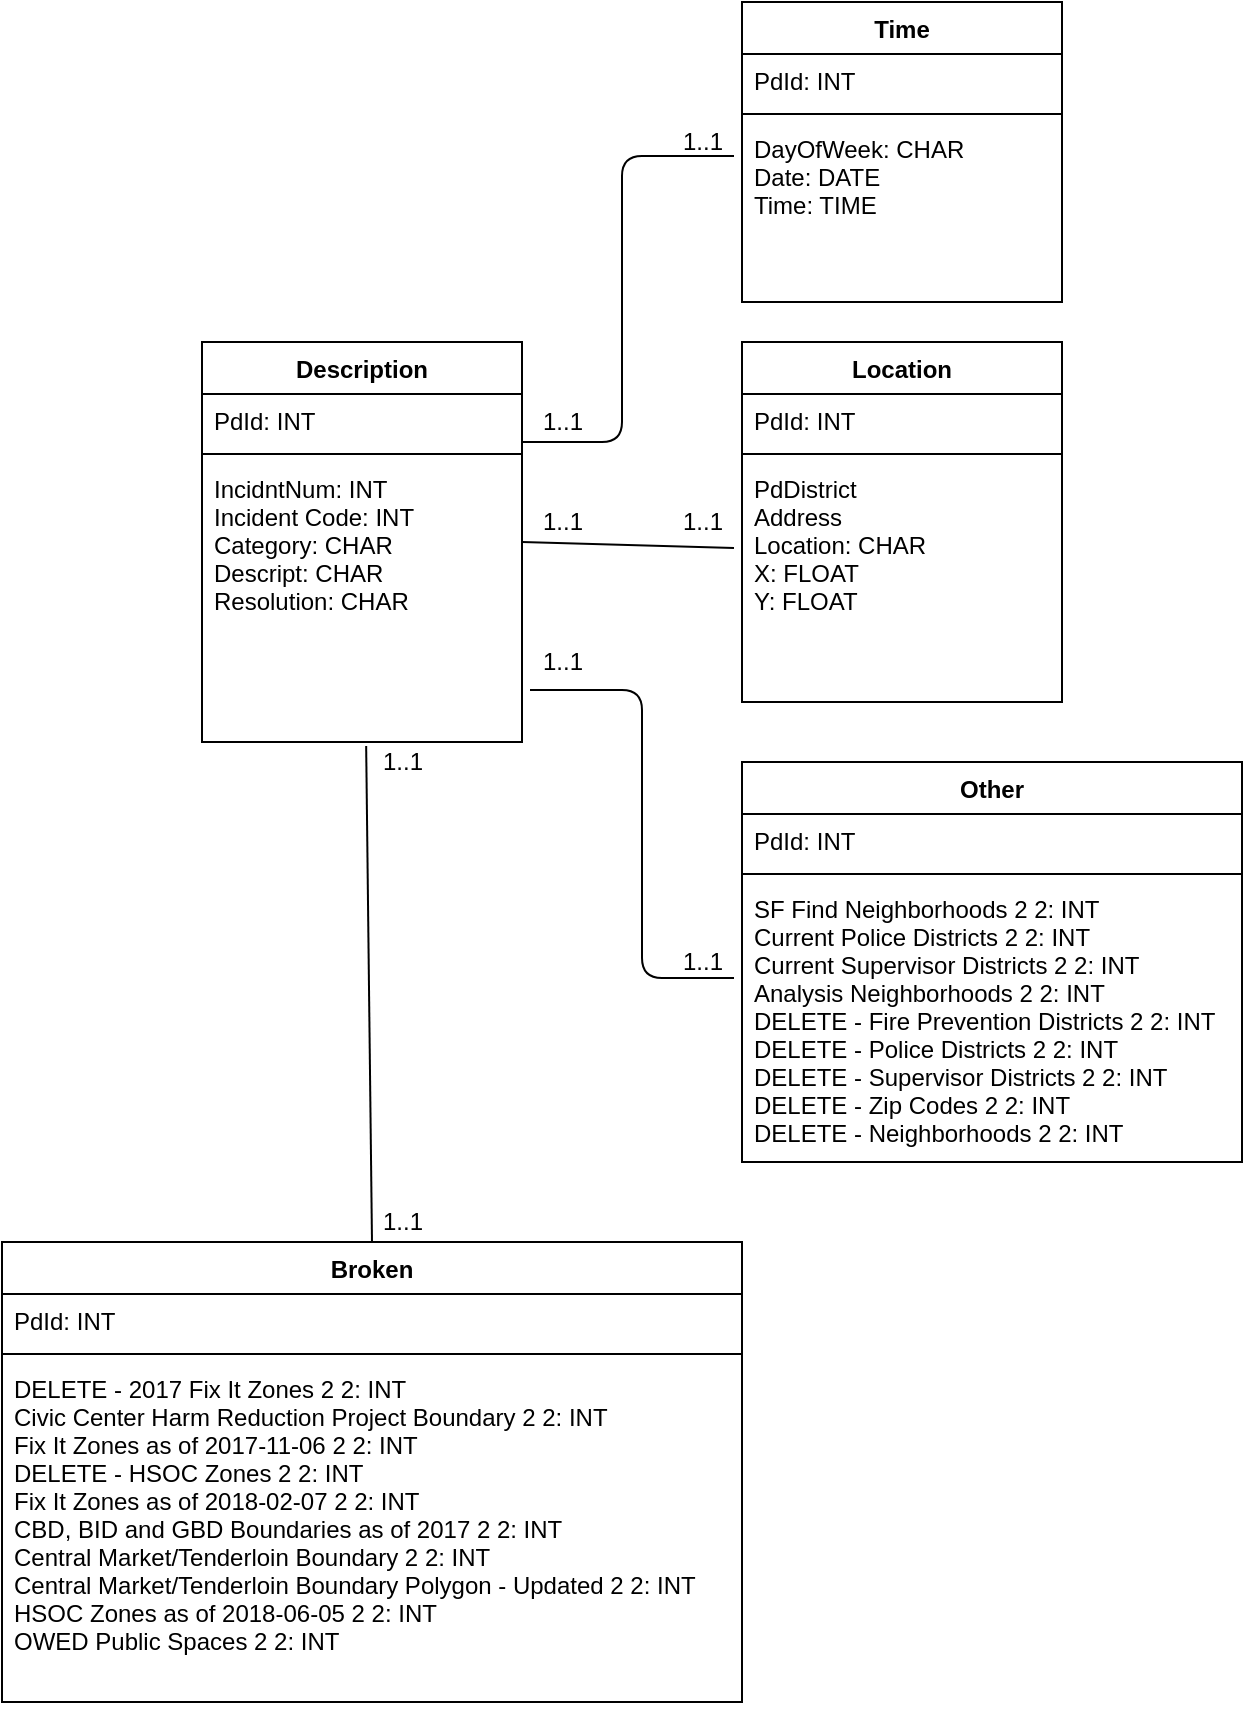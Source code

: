 <mxfile version="14.5.8" type="device"><diagram id="J0U6rD5QXNY3IWu5t0Uk" name="Page-1"><mxGraphModel dx="702" dy="796" grid="1" gridSize="10" guides="1" tooltips="1" connect="1" arrows="1" fold="1" page="1" pageScale="1" pageWidth="850" pageHeight="1100" math="0" shadow="0"><root><mxCell id="0"/><mxCell id="1" parent="0"/><mxCell id="XL7smDpX-E_tKP1CqmAI-1" value="Time" style="swimlane;fontStyle=1;align=center;verticalAlign=top;childLayout=stackLayout;horizontal=1;startSize=26;horizontalStack=0;resizeParent=1;resizeParentMax=0;resizeLast=0;collapsible=1;marginBottom=0;" vertex="1" parent="1"><mxGeometry x="390" y="70" width="160" height="150" as="geometry"/></mxCell><mxCell id="XL7smDpX-E_tKP1CqmAI-2" value="PdId: INT" style="text;strokeColor=none;fillColor=none;align=left;verticalAlign=top;spacingLeft=4;spacingRight=4;overflow=hidden;rotatable=0;points=[[0,0.5],[1,0.5]];portConstraint=eastwest;" vertex="1" parent="XL7smDpX-E_tKP1CqmAI-1"><mxGeometry y="26" width="160" height="26" as="geometry"/></mxCell><mxCell id="XL7smDpX-E_tKP1CqmAI-3" value="" style="line;strokeWidth=1;fillColor=none;align=left;verticalAlign=middle;spacingTop=-1;spacingLeft=3;spacingRight=3;rotatable=0;labelPosition=right;points=[];portConstraint=eastwest;" vertex="1" parent="XL7smDpX-E_tKP1CqmAI-1"><mxGeometry y="52" width="160" height="8" as="geometry"/></mxCell><mxCell id="XL7smDpX-E_tKP1CqmAI-4" value="DayOfWeek: CHAR&#xA;Date: DATE&#xA;Time: TIME&#xA;" style="text;strokeColor=none;fillColor=none;align=left;verticalAlign=top;spacingLeft=4;spacingRight=4;overflow=hidden;rotatable=0;points=[[0,0.5],[1,0.5]];portConstraint=eastwest;" vertex="1" parent="XL7smDpX-E_tKP1CqmAI-1"><mxGeometry y="60" width="160" height="90" as="geometry"/></mxCell><mxCell id="XL7smDpX-E_tKP1CqmAI-5" value="Location" style="swimlane;fontStyle=1;align=center;verticalAlign=top;childLayout=stackLayout;horizontal=1;startSize=26;horizontalStack=0;resizeParent=1;resizeParentMax=0;resizeLast=0;collapsible=1;marginBottom=0;" vertex="1" parent="1"><mxGeometry x="390" y="240" width="160" height="180" as="geometry"/></mxCell><mxCell id="XL7smDpX-E_tKP1CqmAI-6" value="PdId: INT" style="text;strokeColor=none;fillColor=none;align=left;verticalAlign=top;spacingLeft=4;spacingRight=4;overflow=hidden;rotatable=0;points=[[0,0.5],[1,0.5]];portConstraint=eastwest;" vertex="1" parent="XL7smDpX-E_tKP1CqmAI-5"><mxGeometry y="26" width="160" height="26" as="geometry"/></mxCell><mxCell id="XL7smDpX-E_tKP1CqmAI-7" value="" style="line;strokeWidth=1;fillColor=none;align=left;verticalAlign=middle;spacingTop=-1;spacingLeft=3;spacingRight=3;rotatable=0;labelPosition=right;points=[];portConstraint=eastwest;" vertex="1" parent="XL7smDpX-E_tKP1CqmAI-5"><mxGeometry y="52" width="160" height="8" as="geometry"/></mxCell><mxCell id="XL7smDpX-E_tKP1CqmAI-8" value="PdDistrict&#xA;Address&#xA;Location: CHAR&#xA;X: FLOAT&#xA;Y: FLOAT&#xA;" style="text;strokeColor=none;fillColor=none;align=left;verticalAlign=top;spacingLeft=4;spacingRight=4;overflow=hidden;rotatable=0;points=[[0,0.5],[1,0.5]];portConstraint=eastwest;" vertex="1" parent="XL7smDpX-E_tKP1CqmAI-5"><mxGeometry y="60" width="160" height="120" as="geometry"/></mxCell><mxCell id="XL7smDpX-E_tKP1CqmAI-9" value="Description" style="swimlane;fontStyle=1;align=center;verticalAlign=top;childLayout=stackLayout;horizontal=1;startSize=26;horizontalStack=0;resizeParent=1;resizeParentMax=0;resizeLast=0;collapsible=1;marginBottom=0;" vertex="1" parent="1"><mxGeometry x="120" y="240" width="160" height="200" as="geometry"/></mxCell><mxCell id="XL7smDpX-E_tKP1CqmAI-10" value="PdId: INT" style="text;strokeColor=none;fillColor=none;align=left;verticalAlign=top;spacingLeft=4;spacingRight=4;overflow=hidden;rotatable=0;points=[[0,0.5],[1,0.5]];portConstraint=eastwest;" vertex="1" parent="XL7smDpX-E_tKP1CqmAI-9"><mxGeometry y="26" width="160" height="26" as="geometry"/></mxCell><mxCell id="XL7smDpX-E_tKP1CqmAI-11" value="" style="line;strokeWidth=1;fillColor=none;align=left;verticalAlign=middle;spacingTop=-1;spacingLeft=3;spacingRight=3;rotatable=0;labelPosition=right;points=[];portConstraint=eastwest;" vertex="1" parent="XL7smDpX-E_tKP1CqmAI-9"><mxGeometry y="52" width="160" height="8" as="geometry"/></mxCell><mxCell id="XL7smDpX-E_tKP1CqmAI-12" value="IncidntNum: INT&#xA;Incident Code: INT&#xA;Category: CHAR&#xA;Descript: CHAR&#xA;Resolution: CHAR&#xA;" style="text;strokeColor=none;fillColor=none;align=left;verticalAlign=top;spacingLeft=4;spacingRight=4;overflow=hidden;rotatable=0;points=[[0,0.5],[1,0.5]];portConstraint=eastwest;" vertex="1" parent="XL7smDpX-E_tKP1CqmAI-9"><mxGeometry y="60" width="160" height="140" as="geometry"/></mxCell><mxCell id="XL7smDpX-E_tKP1CqmAI-13" value="Broken" style="swimlane;fontStyle=1;align=center;verticalAlign=top;childLayout=stackLayout;horizontal=1;startSize=26;horizontalStack=0;resizeParent=1;resizeParentMax=0;resizeLast=0;collapsible=1;marginBottom=0;" vertex="1" parent="1"><mxGeometry x="20" y="690" width="370" height="230" as="geometry"/></mxCell><mxCell id="XL7smDpX-E_tKP1CqmAI-14" value="PdId: INT" style="text;strokeColor=none;fillColor=none;align=left;verticalAlign=top;spacingLeft=4;spacingRight=4;overflow=hidden;rotatable=0;points=[[0,0.5],[1,0.5]];portConstraint=eastwest;" vertex="1" parent="XL7smDpX-E_tKP1CqmAI-13"><mxGeometry y="26" width="370" height="26" as="geometry"/></mxCell><mxCell id="XL7smDpX-E_tKP1CqmAI-15" value="" style="line;strokeWidth=1;fillColor=none;align=left;verticalAlign=middle;spacingTop=-1;spacingLeft=3;spacingRight=3;rotatable=0;labelPosition=right;points=[];portConstraint=eastwest;" vertex="1" parent="XL7smDpX-E_tKP1CqmAI-13"><mxGeometry y="52" width="370" height="8" as="geometry"/></mxCell><mxCell id="XL7smDpX-E_tKP1CqmAI-16" value="DELETE - 2017 Fix It Zones 2 2: INT&#xA;Civic Center Harm Reduction Project Boundary 2 2: INT&#xA;Fix It Zones as of 2017-11-06 2 2: INT&#xA;DELETE - HSOC Zones 2 2: INT &#xA;Fix It Zones as of 2018-02-07 2 2: INT&#xA;CBD, BID and GBD Boundaries as of 2017 2 2: INT&#xA;Central Market/Tenderloin Boundary 2 2: INT&#xA;Central Market/Tenderloin Boundary Polygon - Updated 2 2: INT&#xA;HSOC Zones as of 2018-06-05 2 2: INT&#xA;OWED Public Spaces 2 2: INT&#xA;" style="text;strokeColor=none;fillColor=none;align=left;verticalAlign=top;spacingLeft=4;spacingRight=4;overflow=hidden;rotatable=0;points=[[0,0.5],[1,0.5]];portConstraint=eastwest;" vertex="1" parent="XL7smDpX-E_tKP1CqmAI-13"><mxGeometry y="60" width="370" height="170" as="geometry"/></mxCell><mxCell id="XL7smDpX-E_tKP1CqmAI-17" value="Other" style="swimlane;fontStyle=1;align=center;verticalAlign=top;childLayout=stackLayout;horizontal=1;startSize=26;horizontalStack=0;resizeParent=1;resizeParentMax=0;resizeLast=0;collapsible=1;marginBottom=0;" vertex="1" parent="1"><mxGeometry x="390" y="450" width="250" height="200" as="geometry"/></mxCell><mxCell id="XL7smDpX-E_tKP1CqmAI-18" value="PdId: INT" style="text;strokeColor=none;fillColor=none;align=left;verticalAlign=top;spacingLeft=4;spacingRight=4;overflow=hidden;rotatable=0;points=[[0,0.5],[1,0.5]];portConstraint=eastwest;" vertex="1" parent="XL7smDpX-E_tKP1CqmAI-17"><mxGeometry y="26" width="250" height="26" as="geometry"/></mxCell><mxCell id="XL7smDpX-E_tKP1CqmAI-19" value="" style="line;strokeWidth=1;fillColor=none;align=left;verticalAlign=middle;spacingTop=-1;spacingLeft=3;spacingRight=3;rotatable=0;labelPosition=right;points=[];portConstraint=eastwest;" vertex="1" parent="XL7smDpX-E_tKP1CqmAI-17"><mxGeometry y="52" width="250" height="8" as="geometry"/></mxCell><mxCell id="XL7smDpX-E_tKP1CqmAI-20" value="SF Find Neighborhoods 2 2: INT&#xA;Current Police Districts 2 2: INT&#xA;Current Supervisor Districts 2 2: INT&#xA;Analysis Neighborhoods 2 2: INT&#xA;DELETE - Fire Prevention Districts 2 2: INT&#xA;DELETE - Police Districts 2 2: INT&#xA;DELETE - Supervisor Districts 2 2: INT&#xA;DELETE - Zip Codes 2 2: INT&#xA;DELETE - Neighborhoods 2 2: INT&#xA;" style="text;strokeColor=none;fillColor=none;align=left;verticalAlign=top;spacingLeft=4;spacingRight=4;overflow=hidden;rotatable=0;points=[[0,0.5],[1,0.5]];portConstraint=eastwest;" vertex="1" parent="XL7smDpX-E_tKP1CqmAI-17"><mxGeometry y="60" width="250" height="140" as="geometry"/></mxCell><mxCell id="XL7smDpX-E_tKP1CqmAI-21" value="" style="endArrow=none;html=1;entryX=0.513;entryY=1.014;entryDx=0;entryDy=0;entryPerimeter=0;exitX=0.5;exitY=0;exitDx=0;exitDy=0;" edge="1" parent="1" source="XL7smDpX-E_tKP1CqmAI-13" target="XL7smDpX-E_tKP1CqmAI-12"><mxGeometry width="50" height="50" relative="1" as="geometry"><mxPoint x="320" y="500" as="sourcePoint"/><mxPoint x="300" y="470" as="targetPoint"/><Array as="points"/></mxGeometry></mxCell><mxCell id="XL7smDpX-E_tKP1CqmAI-22" value="" style="endArrow=none;html=1;exitX=1;exitY=0.5;exitDx=0;exitDy=0;entryX=-0.025;entryY=0.358;entryDx=0;entryDy=0;entryPerimeter=0;" edge="1" parent="1" source="XL7smDpX-E_tKP1CqmAI-9" target="XL7smDpX-E_tKP1CqmAI-8"><mxGeometry width="50" height="50" relative="1" as="geometry"><mxPoint x="340" y="460" as="sourcePoint"/><mxPoint x="390" y="410" as="targetPoint"/></mxGeometry></mxCell><mxCell id="XL7smDpX-E_tKP1CqmAI-23" value="" style="endArrow=none;html=1;exitX=1.025;exitY=0.814;exitDx=0;exitDy=0;exitPerimeter=0;entryX=-0.016;entryY=0.343;entryDx=0;entryDy=0;entryPerimeter=0;" edge="1" parent="1" source="XL7smDpX-E_tKP1CqmAI-12" target="XL7smDpX-E_tKP1CqmAI-20"><mxGeometry width="50" height="50" relative="1" as="geometry"><mxPoint x="300" y="520" as="sourcePoint"/><mxPoint x="350" y="470" as="targetPoint"/><Array as="points"><mxPoint x="340" y="414"/><mxPoint x="340" y="558"/></Array></mxGeometry></mxCell><mxCell id="XL7smDpX-E_tKP1CqmAI-24" value="" style="endArrow=none;html=1;exitX=1;exitY=0.25;exitDx=0;exitDy=0;entryX=-0.025;entryY=0.189;entryDx=0;entryDy=0;entryPerimeter=0;" edge="1" parent="1" source="XL7smDpX-E_tKP1CqmAI-9" target="XL7smDpX-E_tKP1CqmAI-4"><mxGeometry width="50" height="50" relative="1" as="geometry"><mxPoint x="290" y="310" as="sourcePoint"/><mxPoint x="340" y="260" as="targetPoint"/><Array as="points"><mxPoint x="330" y="290"/><mxPoint x="330" y="147"/></Array></mxGeometry></mxCell><mxCell id="XL7smDpX-E_tKP1CqmAI-25" value="&lt;div&gt;1..1&lt;/div&gt;" style="text;html=1;resizable=0;autosize=1;align=center;verticalAlign=middle;points=[];fillColor=none;strokeColor=none;rounded=0;" vertex="1" parent="1"><mxGeometry x="200" y="440" width="40" height="20" as="geometry"/></mxCell><mxCell id="XL7smDpX-E_tKP1CqmAI-30" value="&lt;div&gt;1..1&lt;/div&gt;" style="text;html=1;resizable=0;autosize=1;align=center;verticalAlign=middle;points=[];fillColor=none;strokeColor=none;rounded=0;" vertex="1" parent="1"><mxGeometry x="200" y="670" width="40" height="20" as="geometry"/></mxCell><mxCell id="XL7smDpX-E_tKP1CqmAI-31" value="&lt;div&gt;1..1&lt;/div&gt;" style="text;html=1;resizable=0;autosize=1;align=center;verticalAlign=middle;points=[];fillColor=none;strokeColor=none;rounded=0;" vertex="1" parent="1"><mxGeometry x="280" y="390" width="40" height="20" as="geometry"/></mxCell><mxCell id="XL7smDpX-E_tKP1CqmAI-32" value="&lt;div&gt;1..1&lt;/div&gt;" style="text;html=1;resizable=0;autosize=1;align=center;verticalAlign=middle;points=[];fillColor=none;strokeColor=none;rounded=0;" vertex="1" parent="1"><mxGeometry x="350" y="540" width="40" height="20" as="geometry"/></mxCell><mxCell id="XL7smDpX-E_tKP1CqmAI-33" value="&lt;div&gt;1..1&lt;/div&gt;" style="text;html=1;resizable=0;autosize=1;align=center;verticalAlign=middle;points=[];fillColor=none;strokeColor=none;rounded=0;" vertex="1" parent="1"><mxGeometry x="280" y="320" width="40" height="20" as="geometry"/></mxCell><mxCell id="XL7smDpX-E_tKP1CqmAI-34" value="&lt;div&gt;1..1&lt;/div&gt;" style="text;html=1;resizable=0;autosize=1;align=center;verticalAlign=middle;points=[];fillColor=none;strokeColor=none;rounded=0;" vertex="1" parent="1"><mxGeometry x="350" y="320" width="40" height="20" as="geometry"/></mxCell><mxCell id="XL7smDpX-E_tKP1CqmAI-35" value="&lt;div&gt;1..1&lt;/div&gt;" style="text;html=1;resizable=0;autosize=1;align=center;verticalAlign=middle;points=[];fillColor=none;strokeColor=none;rounded=0;" vertex="1" parent="1"><mxGeometry x="280" y="270" width="40" height="20" as="geometry"/></mxCell><mxCell id="XL7smDpX-E_tKP1CqmAI-36" value="&lt;div&gt;1..1&lt;/div&gt;" style="text;html=1;resizable=0;autosize=1;align=center;verticalAlign=middle;points=[];fillColor=none;strokeColor=none;rounded=0;" vertex="1" parent="1"><mxGeometry x="350" y="130" width="40" height="20" as="geometry"/></mxCell></root></mxGraphModel></diagram></mxfile>